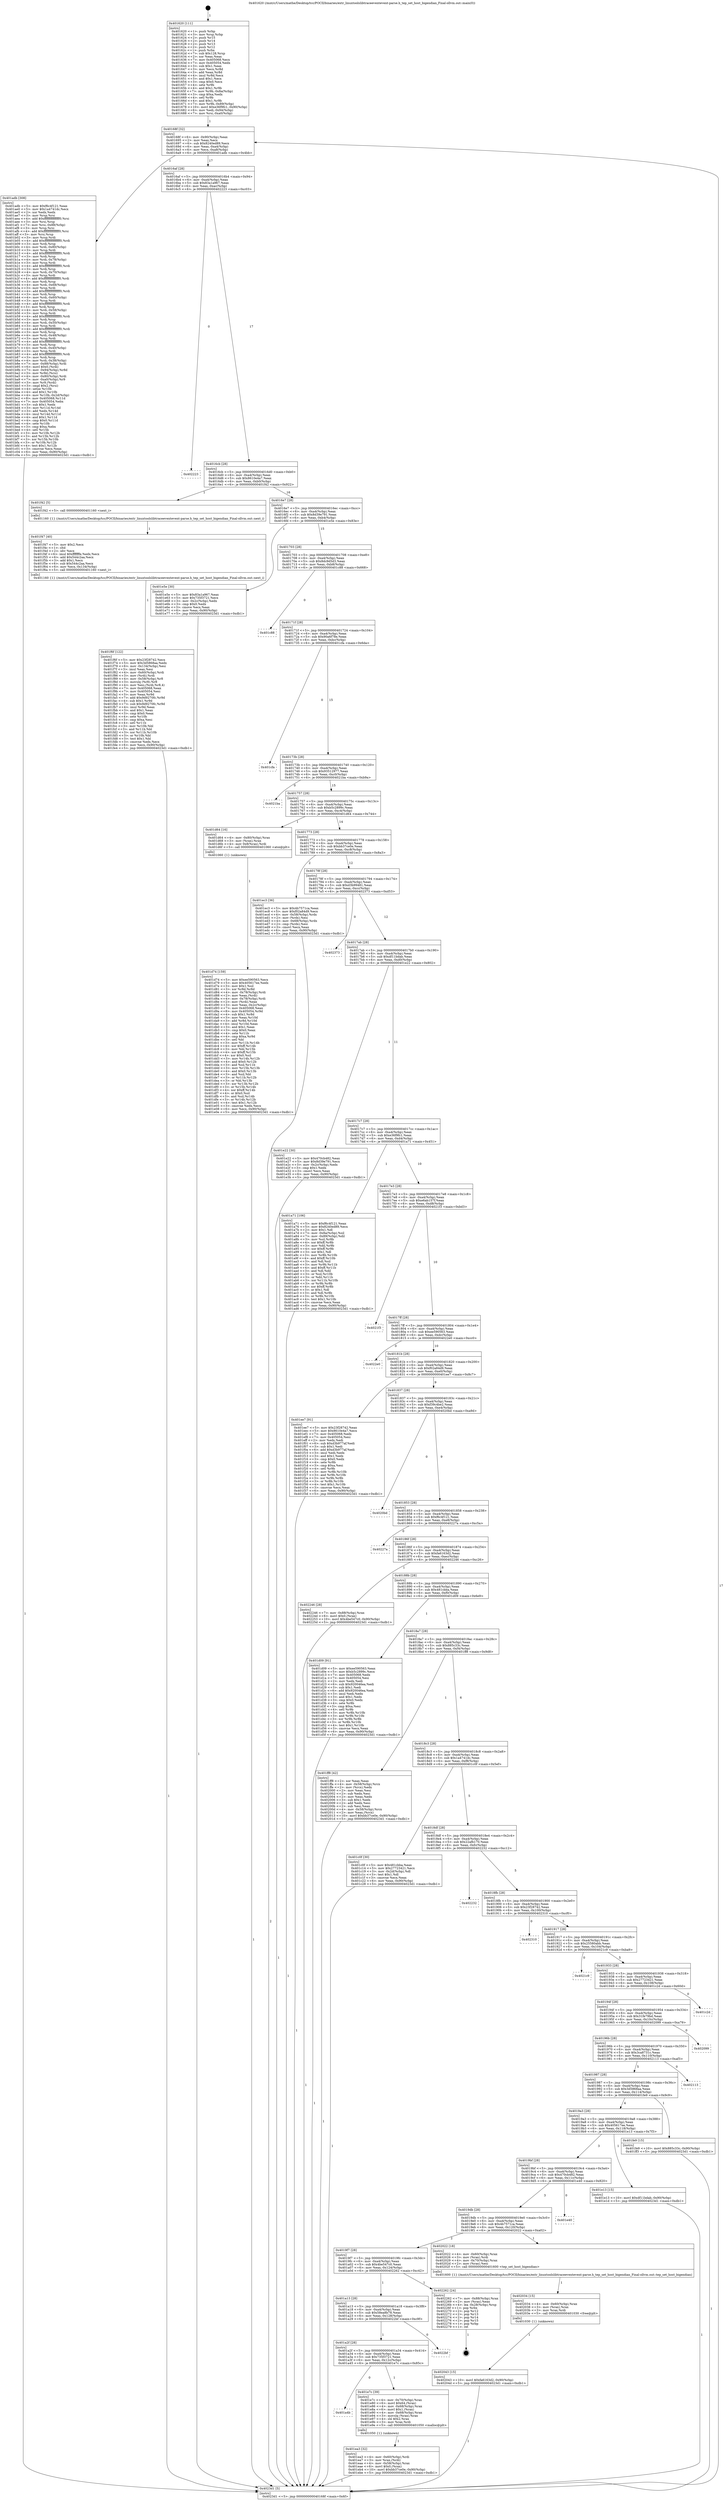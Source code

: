 digraph "0x401620" {
  label = "0x401620 (/mnt/c/Users/mathe/Desktop/tcc/POCII/binaries/extr_linuxtoolslibtraceeventevent-parse.h_tep_set_host_bigendian_Final-ollvm.out::main(0))"
  labelloc = "t"
  node[shape=record]

  Entry [label="",width=0.3,height=0.3,shape=circle,fillcolor=black,style=filled]
  "0x40168f" [label="{
     0x40168f [32]\l
     | [instrs]\l
     &nbsp;&nbsp;0x40168f \<+6\>: mov -0x90(%rbp),%eax\l
     &nbsp;&nbsp;0x401695 \<+2\>: mov %eax,%ecx\l
     &nbsp;&nbsp;0x401697 \<+6\>: sub $0x8240ed89,%ecx\l
     &nbsp;&nbsp;0x40169d \<+6\>: mov %eax,-0xa4(%rbp)\l
     &nbsp;&nbsp;0x4016a3 \<+6\>: mov %ecx,-0xa8(%rbp)\l
     &nbsp;&nbsp;0x4016a9 \<+6\>: je 0000000000401adb \<main+0x4bb\>\l
  }"]
  "0x401adb" [label="{
     0x401adb [308]\l
     | [instrs]\l
     &nbsp;&nbsp;0x401adb \<+5\>: mov $0xf6c4f121,%eax\l
     &nbsp;&nbsp;0x401ae0 \<+5\>: mov $0x1a4741dc,%ecx\l
     &nbsp;&nbsp;0x401ae5 \<+2\>: xor %edx,%edx\l
     &nbsp;&nbsp;0x401ae7 \<+3\>: mov %rsp,%rsi\l
     &nbsp;&nbsp;0x401aea \<+4\>: add $0xfffffffffffffff0,%rsi\l
     &nbsp;&nbsp;0x401aee \<+3\>: mov %rsi,%rsp\l
     &nbsp;&nbsp;0x401af1 \<+7\>: mov %rsi,-0x88(%rbp)\l
     &nbsp;&nbsp;0x401af8 \<+3\>: mov %rsp,%rsi\l
     &nbsp;&nbsp;0x401afb \<+4\>: add $0xfffffffffffffff0,%rsi\l
     &nbsp;&nbsp;0x401aff \<+3\>: mov %rsi,%rsp\l
     &nbsp;&nbsp;0x401b02 \<+3\>: mov %rsp,%rdi\l
     &nbsp;&nbsp;0x401b05 \<+4\>: add $0xfffffffffffffff0,%rdi\l
     &nbsp;&nbsp;0x401b09 \<+3\>: mov %rdi,%rsp\l
     &nbsp;&nbsp;0x401b0c \<+4\>: mov %rdi,-0x80(%rbp)\l
     &nbsp;&nbsp;0x401b10 \<+3\>: mov %rsp,%rdi\l
     &nbsp;&nbsp;0x401b13 \<+4\>: add $0xfffffffffffffff0,%rdi\l
     &nbsp;&nbsp;0x401b17 \<+3\>: mov %rdi,%rsp\l
     &nbsp;&nbsp;0x401b1a \<+4\>: mov %rdi,-0x78(%rbp)\l
     &nbsp;&nbsp;0x401b1e \<+3\>: mov %rsp,%rdi\l
     &nbsp;&nbsp;0x401b21 \<+4\>: add $0xfffffffffffffff0,%rdi\l
     &nbsp;&nbsp;0x401b25 \<+3\>: mov %rdi,%rsp\l
     &nbsp;&nbsp;0x401b28 \<+4\>: mov %rdi,-0x70(%rbp)\l
     &nbsp;&nbsp;0x401b2c \<+3\>: mov %rsp,%rdi\l
     &nbsp;&nbsp;0x401b2f \<+4\>: add $0xfffffffffffffff0,%rdi\l
     &nbsp;&nbsp;0x401b33 \<+3\>: mov %rdi,%rsp\l
     &nbsp;&nbsp;0x401b36 \<+4\>: mov %rdi,-0x68(%rbp)\l
     &nbsp;&nbsp;0x401b3a \<+3\>: mov %rsp,%rdi\l
     &nbsp;&nbsp;0x401b3d \<+4\>: add $0xfffffffffffffff0,%rdi\l
     &nbsp;&nbsp;0x401b41 \<+3\>: mov %rdi,%rsp\l
     &nbsp;&nbsp;0x401b44 \<+4\>: mov %rdi,-0x60(%rbp)\l
     &nbsp;&nbsp;0x401b48 \<+3\>: mov %rsp,%rdi\l
     &nbsp;&nbsp;0x401b4b \<+4\>: add $0xfffffffffffffff0,%rdi\l
     &nbsp;&nbsp;0x401b4f \<+3\>: mov %rdi,%rsp\l
     &nbsp;&nbsp;0x401b52 \<+4\>: mov %rdi,-0x58(%rbp)\l
     &nbsp;&nbsp;0x401b56 \<+3\>: mov %rsp,%rdi\l
     &nbsp;&nbsp;0x401b59 \<+4\>: add $0xfffffffffffffff0,%rdi\l
     &nbsp;&nbsp;0x401b5d \<+3\>: mov %rdi,%rsp\l
     &nbsp;&nbsp;0x401b60 \<+4\>: mov %rdi,-0x50(%rbp)\l
     &nbsp;&nbsp;0x401b64 \<+3\>: mov %rsp,%rdi\l
     &nbsp;&nbsp;0x401b67 \<+4\>: add $0xfffffffffffffff0,%rdi\l
     &nbsp;&nbsp;0x401b6b \<+3\>: mov %rdi,%rsp\l
     &nbsp;&nbsp;0x401b6e \<+4\>: mov %rdi,-0x48(%rbp)\l
     &nbsp;&nbsp;0x401b72 \<+3\>: mov %rsp,%rdi\l
     &nbsp;&nbsp;0x401b75 \<+4\>: add $0xfffffffffffffff0,%rdi\l
     &nbsp;&nbsp;0x401b79 \<+3\>: mov %rdi,%rsp\l
     &nbsp;&nbsp;0x401b7c \<+4\>: mov %rdi,-0x40(%rbp)\l
     &nbsp;&nbsp;0x401b80 \<+3\>: mov %rsp,%rdi\l
     &nbsp;&nbsp;0x401b83 \<+4\>: add $0xfffffffffffffff0,%rdi\l
     &nbsp;&nbsp;0x401b87 \<+3\>: mov %rdi,%rsp\l
     &nbsp;&nbsp;0x401b8a \<+4\>: mov %rdi,-0x38(%rbp)\l
     &nbsp;&nbsp;0x401b8e \<+7\>: mov -0x88(%rbp),%rdi\l
     &nbsp;&nbsp;0x401b95 \<+6\>: movl $0x0,(%rdi)\l
     &nbsp;&nbsp;0x401b9b \<+7\>: mov -0x94(%rbp),%r8d\l
     &nbsp;&nbsp;0x401ba2 \<+3\>: mov %r8d,(%rsi)\l
     &nbsp;&nbsp;0x401ba5 \<+4\>: mov -0x80(%rbp),%rdi\l
     &nbsp;&nbsp;0x401ba9 \<+7\>: mov -0xa0(%rbp),%r9\l
     &nbsp;&nbsp;0x401bb0 \<+3\>: mov %r9,(%rdi)\l
     &nbsp;&nbsp;0x401bb3 \<+3\>: cmpl $0x2,(%rsi)\l
     &nbsp;&nbsp;0x401bb6 \<+4\>: setne %r10b\l
     &nbsp;&nbsp;0x401bba \<+4\>: and $0x1,%r10b\l
     &nbsp;&nbsp;0x401bbe \<+4\>: mov %r10b,-0x2d(%rbp)\l
     &nbsp;&nbsp;0x401bc2 \<+8\>: mov 0x405068,%r11d\l
     &nbsp;&nbsp;0x401bca \<+7\>: mov 0x405054,%ebx\l
     &nbsp;&nbsp;0x401bd1 \<+3\>: sub $0x1,%edx\l
     &nbsp;&nbsp;0x401bd4 \<+3\>: mov %r11d,%r14d\l
     &nbsp;&nbsp;0x401bd7 \<+3\>: add %edx,%r14d\l
     &nbsp;&nbsp;0x401bda \<+4\>: imul %r14d,%r11d\l
     &nbsp;&nbsp;0x401bde \<+4\>: and $0x1,%r11d\l
     &nbsp;&nbsp;0x401be2 \<+4\>: cmp $0x0,%r11d\l
     &nbsp;&nbsp;0x401be6 \<+4\>: sete %r10b\l
     &nbsp;&nbsp;0x401bea \<+3\>: cmp $0xa,%ebx\l
     &nbsp;&nbsp;0x401bed \<+4\>: setl %r15b\l
     &nbsp;&nbsp;0x401bf1 \<+3\>: mov %r10b,%r12b\l
     &nbsp;&nbsp;0x401bf4 \<+3\>: and %r15b,%r12b\l
     &nbsp;&nbsp;0x401bf7 \<+3\>: xor %r15b,%r10b\l
     &nbsp;&nbsp;0x401bfa \<+3\>: or %r10b,%r12b\l
     &nbsp;&nbsp;0x401bfd \<+4\>: test $0x1,%r12b\l
     &nbsp;&nbsp;0x401c01 \<+3\>: cmovne %ecx,%eax\l
     &nbsp;&nbsp;0x401c04 \<+6\>: mov %eax,-0x90(%rbp)\l
     &nbsp;&nbsp;0x401c0a \<+5\>: jmp 00000000004023d1 \<main+0xdb1\>\l
  }"]
  "0x4016af" [label="{
     0x4016af [28]\l
     | [instrs]\l
     &nbsp;&nbsp;0x4016af \<+5\>: jmp 00000000004016b4 \<main+0x94\>\l
     &nbsp;&nbsp;0x4016b4 \<+6\>: mov -0xa4(%rbp),%eax\l
     &nbsp;&nbsp;0x4016ba \<+5\>: sub $0x83a1a967,%eax\l
     &nbsp;&nbsp;0x4016bf \<+6\>: mov %eax,-0xac(%rbp)\l
     &nbsp;&nbsp;0x4016c5 \<+6\>: je 0000000000402223 \<main+0xc03\>\l
  }"]
  Exit [label="",width=0.3,height=0.3,shape=circle,fillcolor=black,style=filled,peripheries=2]
  "0x402223" [label="{
     0x402223\l
  }", style=dashed]
  "0x4016cb" [label="{
     0x4016cb [28]\l
     | [instrs]\l
     &nbsp;&nbsp;0x4016cb \<+5\>: jmp 00000000004016d0 \<main+0xb0\>\l
     &nbsp;&nbsp;0x4016d0 \<+6\>: mov -0xa4(%rbp),%eax\l
     &nbsp;&nbsp;0x4016d6 \<+5\>: sub $0x8610e4a7,%eax\l
     &nbsp;&nbsp;0x4016db \<+6\>: mov %eax,-0xb0(%rbp)\l
     &nbsp;&nbsp;0x4016e1 \<+6\>: je 0000000000401f42 \<main+0x922\>\l
  }"]
  "0x402043" [label="{
     0x402043 [15]\l
     | [instrs]\l
     &nbsp;&nbsp;0x402043 \<+10\>: movl $0xfa6163d2,-0x90(%rbp)\l
     &nbsp;&nbsp;0x40204d \<+5\>: jmp 00000000004023d1 \<main+0xdb1\>\l
  }"]
  "0x401f42" [label="{
     0x401f42 [5]\l
     | [instrs]\l
     &nbsp;&nbsp;0x401f42 \<+5\>: call 0000000000401160 \<next_i\>\l
     | [calls]\l
     &nbsp;&nbsp;0x401160 \{1\} (/mnt/c/Users/mathe/Desktop/tcc/POCII/binaries/extr_linuxtoolslibtraceeventevent-parse.h_tep_set_host_bigendian_Final-ollvm.out::next_i)\l
  }"]
  "0x4016e7" [label="{
     0x4016e7 [28]\l
     | [instrs]\l
     &nbsp;&nbsp;0x4016e7 \<+5\>: jmp 00000000004016ec \<main+0xcc\>\l
     &nbsp;&nbsp;0x4016ec \<+6\>: mov -0xa4(%rbp),%eax\l
     &nbsp;&nbsp;0x4016f2 \<+5\>: sub $0x8d39e791,%eax\l
     &nbsp;&nbsp;0x4016f7 \<+6\>: mov %eax,-0xb4(%rbp)\l
     &nbsp;&nbsp;0x4016fd \<+6\>: je 0000000000401e5e \<main+0x83e\>\l
  }"]
  "0x402034" [label="{
     0x402034 [15]\l
     | [instrs]\l
     &nbsp;&nbsp;0x402034 \<+4\>: mov -0x60(%rbp),%rax\l
     &nbsp;&nbsp;0x402038 \<+3\>: mov (%rax),%rax\l
     &nbsp;&nbsp;0x40203b \<+3\>: mov %rax,%rdi\l
     &nbsp;&nbsp;0x40203e \<+5\>: call 0000000000401030 \<free@plt\>\l
     | [calls]\l
     &nbsp;&nbsp;0x401030 \{1\} (unknown)\l
  }"]
  "0x401e5e" [label="{
     0x401e5e [30]\l
     | [instrs]\l
     &nbsp;&nbsp;0x401e5e \<+5\>: mov $0x83a1a967,%eax\l
     &nbsp;&nbsp;0x401e63 \<+5\>: mov $0x735f3721,%ecx\l
     &nbsp;&nbsp;0x401e68 \<+3\>: mov -0x2c(%rbp),%edx\l
     &nbsp;&nbsp;0x401e6b \<+3\>: cmp $0x0,%edx\l
     &nbsp;&nbsp;0x401e6e \<+3\>: cmove %ecx,%eax\l
     &nbsp;&nbsp;0x401e71 \<+6\>: mov %eax,-0x90(%rbp)\l
     &nbsp;&nbsp;0x401e77 \<+5\>: jmp 00000000004023d1 \<main+0xdb1\>\l
  }"]
  "0x401703" [label="{
     0x401703 [28]\l
     | [instrs]\l
     &nbsp;&nbsp;0x401703 \<+5\>: jmp 0000000000401708 \<main+0xe8\>\l
     &nbsp;&nbsp;0x401708 \<+6\>: mov -0xa4(%rbp),%eax\l
     &nbsp;&nbsp;0x40170e \<+5\>: sub $0x8dc9d5d3,%eax\l
     &nbsp;&nbsp;0x401713 \<+6\>: mov %eax,-0xb8(%rbp)\l
     &nbsp;&nbsp;0x401719 \<+6\>: je 0000000000401c88 \<main+0x668\>\l
  }"]
  "0x401f6f" [label="{
     0x401f6f [122]\l
     | [instrs]\l
     &nbsp;&nbsp;0x401f6f \<+5\>: mov $0x23f28742,%ecx\l
     &nbsp;&nbsp;0x401f74 \<+5\>: mov $0x3d5868aa,%edx\l
     &nbsp;&nbsp;0x401f79 \<+6\>: mov -0x134(%rbp),%esi\l
     &nbsp;&nbsp;0x401f7f \<+3\>: imul %eax,%esi\l
     &nbsp;&nbsp;0x401f82 \<+4\>: mov -0x60(%rbp),%rdi\l
     &nbsp;&nbsp;0x401f86 \<+3\>: mov (%rdi),%rdi\l
     &nbsp;&nbsp;0x401f89 \<+4\>: mov -0x58(%rbp),%r8\l
     &nbsp;&nbsp;0x401f8d \<+3\>: movslq (%r8),%r8\l
     &nbsp;&nbsp;0x401f90 \<+4\>: mov %esi,(%rdi,%r8,4)\l
     &nbsp;&nbsp;0x401f94 \<+7\>: mov 0x405068,%eax\l
     &nbsp;&nbsp;0x401f9b \<+7\>: mov 0x405054,%esi\l
     &nbsp;&nbsp;0x401fa2 \<+3\>: mov %eax,%r9d\l
     &nbsp;&nbsp;0x401fa5 \<+7\>: add $0x9d9270fc,%r9d\l
     &nbsp;&nbsp;0x401fac \<+4\>: sub $0x1,%r9d\l
     &nbsp;&nbsp;0x401fb0 \<+7\>: sub $0x9d9270fc,%r9d\l
     &nbsp;&nbsp;0x401fb7 \<+4\>: imul %r9d,%eax\l
     &nbsp;&nbsp;0x401fbb \<+3\>: and $0x1,%eax\l
     &nbsp;&nbsp;0x401fbe \<+3\>: cmp $0x0,%eax\l
     &nbsp;&nbsp;0x401fc1 \<+4\>: sete %r10b\l
     &nbsp;&nbsp;0x401fc5 \<+3\>: cmp $0xa,%esi\l
     &nbsp;&nbsp;0x401fc8 \<+4\>: setl %r11b\l
     &nbsp;&nbsp;0x401fcc \<+3\>: mov %r10b,%bl\l
     &nbsp;&nbsp;0x401fcf \<+3\>: and %r11b,%bl\l
     &nbsp;&nbsp;0x401fd2 \<+3\>: xor %r11b,%r10b\l
     &nbsp;&nbsp;0x401fd5 \<+3\>: or %r10b,%bl\l
     &nbsp;&nbsp;0x401fd8 \<+3\>: test $0x1,%bl\l
     &nbsp;&nbsp;0x401fdb \<+3\>: cmovne %edx,%ecx\l
     &nbsp;&nbsp;0x401fde \<+6\>: mov %ecx,-0x90(%rbp)\l
     &nbsp;&nbsp;0x401fe4 \<+5\>: jmp 00000000004023d1 \<main+0xdb1\>\l
  }"]
  "0x401c88" [label="{
     0x401c88\l
  }", style=dashed]
  "0x40171f" [label="{
     0x40171f [28]\l
     | [instrs]\l
     &nbsp;&nbsp;0x40171f \<+5\>: jmp 0000000000401724 \<main+0x104\>\l
     &nbsp;&nbsp;0x401724 \<+6\>: mov -0xa4(%rbp),%eax\l
     &nbsp;&nbsp;0x40172a \<+5\>: sub $0x90a6f78e,%eax\l
     &nbsp;&nbsp;0x40172f \<+6\>: mov %eax,-0xbc(%rbp)\l
     &nbsp;&nbsp;0x401735 \<+6\>: je 0000000000401cfa \<main+0x6da\>\l
  }"]
  "0x401f47" [label="{
     0x401f47 [40]\l
     | [instrs]\l
     &nbsp;&nbsp;0x401f47 \<+5\>: mov $0x2,%ecx\l
     &nbsp;&nbsp;0x401f4c \<+1\>: cltd\l
     &nbsp;&nbsp;0x401f4d \<+2\>: idiv %ecx\l
     &nbsp;&nbsp;0x401f4f \<+6\>: imul $0xfffffffe,%edx,%ecx\l
     &nbsp;&nbsp;0x401f55 \<+6\>: add $0x544c2aa,%ecx\l
     &nbsp;&nbsp;0x401f5b \<+3\>: add $0x1,%ecx\l
     &nbsp;&nbsp;0x401f5e \<+6\>: sub $0x544c2aa,%ecx\l
     &nbsp;&nbsp;0x401f64 \<+6\>: mov %ecx,-0x134(%rbp)\l
     &nbsp;&nbsp;0x401f6a \<+5\>: call 0000000000401160 \<next_i\>\l
     | [calls]\l
     &nbsp;&nbsp;0x401160 \{1\} (/mnt/c/Users/mathe/Desktop/tcc/POCII/binaries/extr_linuxtoolslibtraceeventevent-parse.h_tep_set_host_bigendian_Final-ollvm.out::next_i)\l
  }"]
  "0x401cfa" [label="{
     0x401cfa\l
  }", style=dashed]
  "0x40173b" [label="{
     0x40173b [28]\l
     | [instrs]\l
     &nbsp;&nbsp;0x40173b \<+5\>: jmp 0000000000401740 \<main+0x120\>\l
     &nbsp;&nbsp;0x401740 \<+6\>: mov -0xa4(%rbp),%eax\l
     &nbsp;&nbsp;0x401746 \<+5\>: sub $0x93512977,%eax\l
     &nbsp;&nbsp;0x40174b \<+6\>: mov %eax,-0xc0(%rbp)\l
     &nbsp;&nbsp;0x401751 \<+6\>: je 00000000004021ba \<main+0xb9a\>\l
  }"]
  "0x401ea3" [label="{
     0x401ea3 [32]\l
     | [instrs]\l
     &nbsp;&nbsp;0x401ea3 \<+4\>: mov -0x60(%rbp),%rdi\l
     &nbsp;&nbsp;0x401ea7 \<+3\>: mov %rax,(%rdi)\l
     &nbsp;&nbsp;0x401eaa \<+4\>: mov -0x58(%rbp),%rax\l
     &nbsp;&nbsp;0x401eae \<+6\>: movl $0x0,(%rax)\l
     &nbsp;&nbsp;0x401eb4 \<+10\>: movl $0xbb37ce0e,-0x90(%rbp)\l
     &nbsp;&nbsp;0x401ebe \<+5\>: jmp 00000000004023d1 \<main+0xdb1\>\l
  }"]
  "0x4021ba" [label="{
     0x4021ba\l
  }", style=dashed]
  "0x401757" [label="{
     0x401757 [28]\l
     | [instrs]\l
     &nbsp;&nbsp;0x401757 \<+5\>: jmp 000000000040175c \<main+0x13c\>\l
     &nbsp;&nbsp;0x40175c \<+6\>: mov -0xa4(%rbp),%eax\l
     &nbsp;&nbsp;0x401762 \<+5\>: sub $0xb5c2899c,%eax\l
     &nbsp;&nbsp;0x401767 \<+6\>: mov %eax,-0xc4(%rbp)\l
     &nbsp;&nbsp;0x40176d \<+6\>: je 0000000000401d64 \<main+0x744\>\l
  }"]
  "0x401a4b" [label="{
     0x401a4b\l
  }", style=dashed]
  "0x401d64" [label="{
     0x401d64 [16]\l
     | [instrs]\l
     &nbsp;&nbsp;0x401d64 \<+4\>: mov -0x80(%rbp),%rax\l
     &nbsp;&nbsp;0x401d68 \<+3\>: mov (%rax),%rax\l
     &nbsp;&nbsp;0x401d6b \<+4\>: mov 0x8(%rax),%rdi\l
     &nbsp;&nbsp;0x401d6f \<+5\>: call 0000000000401060 \<atoi@plt\>\l
     | [calls]\l
     &nbsp;&nbsp;0x401060 \{1\} (unknown)\l
  }"]
  "0x401773" [label="{
     0x401773 [28]\l
     | [instrs]\l
     &nbsp;&nbsp;0x401773 \<+5\>: jmp 0000000000401778 \<main+0x158\>\l
     &nbsp;&nbsp;0x401778 \<+6\>: mov -0xa4(%rbp),%eax\l
     &nbsp;&nbsp;0x40177e \<+5\>: sub $0xbb37ce0e,%eax\l
     &nbsp;&nbsp;0x401783 \<+6\>: mov %eax,-0xc8(%rbp)\l
     &nbsp;&nbsp;0x401789 \<+6\>: je 0000000000401ec3 \<main+0x8a3\>\l
  }"]
  "0x401e7c" [label="{
     0x401e7c [39]\l
     | [instrs]\l
     &nbsp;&nbsp;0x401e7c \<+4\>: mov -0x70(%rbp),%rax\l
     &nbsp;&nbsp;0x401e80 \<+6\>: movl $0x64,(%rax)\l
     &nbsp;&nbsp;0x401e86 \<+4\>: mov -0x68(%rbp),%rax\l
     &nbsp;&nbsp;0x401e8a \<+6\>: movl $0x1,(%rax)\l
     &nbsp;&nbsp;0x401e90 \<+4\>: mov -0x68(%rbp),%rax\l
     &nbsp;&nbsp;0x401e94 \<+3\>: movslq (%rax),%rax\l
     &nbsp;&nbsp;0x401e97 \<+4\>: shl $0x2,%rax\l
     &nbsp;&nbsp;0x401e9b \<+3\>: mov %rax,%rdi\l
     &nbsp;&nbsp;0x401e9e \<+5\>: call 0000000000401050 \<malloc@plt\>\l
     | [calls]\l
     &nbsp;&nbsp;0x401050 \{1\} (unknown)\l
  }"]
  "0x401ec3" [label="{
     0x401ec3 [36]\l
     | [instrs]\l
     &nbsp;&nbsp;0x401ec3 \<+5\>: mov $0x4b7571ca,%eax\l
     &nbsp;&nbsp;0x401ec8 \<+5\>: mov $0xf02a84d9,%ecx\l
     &nbsp;&nbsp;0x401ecd \<+4\>: mov -0x58(%rbp),%rdx\l
     &nbsp;&nbsp;0x401ed1 \<+2\>: mov (%rdx),%esi\l
     &nbsp;&nbsp;0x401ed3 \<+4\>: mov -0x68(%rbp),%rdx\l
     &nbsp;&nbsp;0x401ed7 \<+2\>: cmp (%rdx),%esi\l
     &nbsp;&nbsp;0x401ed9 \<+3\>: cmovl %ecx,%eax\l
     &nbsp;&nbsp;0x401edc \<+6\>: mov %eax,-0x90(%rbp)\l
     &nbsp;&nbsp;0x401ee2 \<+5\>: jmp 00000000004023d1 \<main+0xdb1\>\l
  }"]
  "0x40178f" [label="{
     0x40178f [28]\l
     | [instrs]\l
     &nbsp;&nbsp;0x40178f \<+5\>: jmp 0000000000401794 \<main+0x174\>\l
     &nbsp;&nbsp;0x401794 \<+6\>: mov -0xa4(%rbp),%eax\l
     &nbsp;&nbsp;0x40179a \<+5\>: sub $0xd3b99481,%eax\l
     &nbsp;&nbsp;0x40179f \<+6\>: mov %eax,-0xcc(%rbp)\l
     &nbsp;&nbsp;0x4017a5 \<+6\>: je 0000000000402373 \<main+0xd53\>\l
  }"]
  "0x401a2f" [label="{
     0x401a2f [28]\l
     | [instrs]\l
     &nbsp;&nbsp;0x401a2f \<+5\>: jmp 0000000000401a34 \<main+0x414\>\l
     &nbsp;&nbsp;0x401a34 \<+6\>: mov -0xa4(%rbp),%eax\l
     &nbsp;&nbsp;0x401a3a \<+5\>: sub $0x735f3721,%eax\l
     &nbsp;&nbsp;0x401a3f \<+6\>: mov %eax,-0x12c(%rbp)\l
     &nbsp;&nbsp;0x401a45 \<+6\>: je 0000000000401e7c \<main+0x85c\>\l
  }"]
  "0x402373" [label="{
     0x402373\l
  }", style=dashed]
  "0x4017ab" [label="{
     0x4017ab [28]\l
     | [instrs]\l
     &nbsp;&nbsp;0x4017ab \<+5\>: jmp 00000000004017b0 \<main+0x190\>\l
     &nbsp;&nbsp;0x4017b0 \<+6\>: mov -0xa4(%rbp),%eax\l
     &nbsp;&nbsp;0x4017b6 \<+5\>: sub $0xdf11bdab,%eax\l
     &nbsp;&nbsp;0x4017bb \<+6\>: mov %eax,-0xd0(%rbp)\l
     &nbsp;&nbsp;0x4017c1 \<+6\>: je 0000000000401e22 \<main+0x802\>\l
  }"]
  "0x4022bf" [label="{
     0x4022bf\l
  }", style=dashed]
  "0x401e22" [label="{
     0x401e22 [30]\l
     | [instrs]\l
     &nbsp;&nbsp;0x401e22 \<+5\>: mov $0x470cb482,%eax\l
     &nbsp;&nbsp;0x401e27 \<+5\>: mov $0x8d39e791,%ecx\l
     &nbsp;&nbsp;0x401e2c \<+3\>: mov -0x2c(%rbp),%edx\l
     &nbsp;&nbsp;0x401e2f \<+3\>: cmp $0x1,%edx\l
     &nbsp;&nbsp;0x401e32 \<+3\>: cmovl %ecx,%eax\l
     &nbsp;&nbsp;0x401e35 \<+6\>: mov %eax,-0x90(%rbp)\l
     &nbsp;&nbsp;0x401e3b \<+5\>: jmp 00000000004023d1 \<main+0xdb1\>\l
  }"]
  "0x4017c7" [label="{
     0x4017c7 [28]\l
     | [instrs]\l
     &nbsp;&nbsp;0x4017c7 \<+5\>: jmp 00000000004017cc \<main+0x1ac\>\l
     &nbsp;&nbsp;0x4017cc \<+6\>: mov -0xa4(%rbp),%eax\l
     &nbsp;&nbsp;0x4017d2 \<+5\>: sub $0xe36f9fc1,%eax\l
     &nbsp;&nbsp;0x4017d7 \<+6\>: mov %eax,-0xd4(%rbp)\l
     &nbsp;&nbsp;0x4017dd \<+6\>: je 0000000000401a71 \<main+0x451\>\l
  }"]
  "0x401a13" [label="{
     0x401a13 [28]\l
     | [instrs]\l
     &nbsp;&nbsp;0x401a13 \<+5\>: jmp 0000000000401a18 \<main+0x3f8\>\l
     &nbsp;&nbsp;0x401a18 \<+6\>: mov -0xa4(%rbp),%eax\l
     &nbsp;&nbsp;0x401a1e \<+5\>: sub $0x58ea8b78,%eax\l
     &nbsp;&nbsp;0x401a23 \<+6\>: mov %eax,-0x128(%rbp)\l
     &nbsp;&nbsp;0x401a29 \<+6\>: je 00000000004022bf \<main+0xc9f\>\l
  }"]
  "0x401a71" [label="{
     0x401a71 [106]\l
     | [instrs]\l
     &nbsp;&nbsp;0x401a71 \<+5\>: mov $0xf6c4f121,%eax\l
     &nbsp;&nbsp;0x401a76 \<+5\>: mov $0x8240ed89,%ecx\l
     &nbsp;&nbsp;0x401a7b \<+2\>: mov $0x1,%dl\l
     &nbsp;&nbsp;0x401a7d \<+7\>: mov -0x8a(%rbp),%sil\l
     &nbsp;&nbsp;0x401a84 \<+7\>: mov -0x89(%rbp),%dil\l
     &nbsp;&nbsp;0x401a8b \<+3\>: mov %sil,%r8b\l
     &nbsp;&nbsp;0x401a8e \<+4\>: xor $0xff,%r8b\l
     &nbsp;&nbsp;0x401a92 \<+3\>: mov %dil,%r9b\l
     &nbsp;&nbsp;0x401a95 \<+4\>: xor $0xff,%r9b\l
     &nbsp;&nbsp;0x401a99 \<+3\>: xor $0x1,%dl\l
     &nbsp;&nbsp;0x401a9c \<+3\>: mov %r8b,%r10b\l
     &nbsp;&nbsp;0x401a9f \<+4\>: and $0xff,%r10b\l
     &nbsp;&nbsp;0x401aa3 \<+3\>: and %dl,%sil\l
     &nbsp;&nbsp;0x401aa6 \<+3\>: mov %r9b,%r11b\l
     &nbsp;&nbsp;0x401aa9 \<+4\>: and $0xff,%r11b\l
     &nbsp;&nbsp;0x401aad \<+3\>: and %dl,%dil\l
     &nbsp;&nbsp;0x401ab0 \<+3\>: or %sil,%r10b\l
     &nbsp;&nbsp;0x401ab3 \<+3\>: or %dil,%r11b\l
     &nbsp;&nbsp;0x401ab6 \<+3\>: xor %r11b,%r10b\l
     &nbsp;&nbsp;0x401ab9 \<+3\>: or %r9b,%r8b\l
     &nbsp;&nbsp;0x401abc \<+4\>: xor $0xff,%r8b\l
     &nbsp;&nbsp;0x401ac0 \<+3\>: or $0x1,%dl\l
     &nbsp;&nbsp;0x401ac3 \<+3\>: and %dl,%r8b\l
     &nbsp;&nbsp;0x401ac6 \<+3\>: or %r8b,%r10b\l
     &nbsp;&nbsp;0x401ac9 \<+4\>: test $0x1,%r10b\l
     &nbsp;&nbsp;0x401acd \<+3\>: cmovne %ecx,%eax\l
     &nbsp;&nbsp;0x401ad0 \<+6\>: mov %eax,-0x90(%rbp)\l
     &nbsp;&nbsp;0x401ad6 \<+5\>: jmp 00000000004023d1 \<main+0xdb1\>\l
  }"]
  "0x4017e3" [label="{
     0x4017e3 [28]\l
     | [instrs]\l
     &nbsp;&nbsp;0x4017e3 \<+5\>: jmp 00000000004017e8 \<main+0x1c8\>\l
     &nbsp;&nbsp;0x4017e8 \<+6\>: mov -0xa4(%rbp),%eax\l
     &nbsp;&nbsp;0x4017ee \<+5\>: sub $0xe6ab157f,%eax\l
     &nbsp;&nbsp;0x4017f3 \<+6\>: mov %eax,-0xd8(%rbp)\l
     &nbsp;&nbsp;0x4017f9 \<+6\>: je 00000000004021f3 \<main+0xbd3\>\l
  }"]
  "0x4023d1" [label="{
     0x4023d1 [5]\l
     | [instrs]\l
     &nbsp;&nbsp;0x4023d1 \<+5\>: jmp 000000000040168f \<main+0x6f\>\l
  }"]
  "0x401620" [label="{
     0x401620 [111]\l
     | [instrs]\l
     &nbsp;&nbsp;0x401620 \<+1\>: push %rbp\l
     &nbsp;&nbsp;0x401621 \<+3\>: mov %rsp,%rbp\l
     &nbsp;&nbsp;0x401624 \<+2\>: push %r15\l
     &nbsp;&nbsp;0x401626 \<+2\>: push %r14\l
     &nbsp;&nbsp;0x401628 \<+2\>: push %r13\l
     &nbsp;&nbsp;0x40162a \<+2\>: push %r12\l
     &nbsp;&nbsp;0x40162c \<+1\>: push %rbx\l
     &nbsp;&nbsp;0x40162d \<+7\>: sub $0x128,%rsp\l
     &nbsp;&nbsp;0x401634 \<+2\>: xor %eax,%eax\l
     &nbsp;&nbsp;0x401636 \<+7\>: mov 0x405068,%ecx\l
     &nbsp;&nbsp;0x40163d \<+7\>: mov 0x405054,%edx\l
     &nbsp;&nbsp;0x401644 \<+3\>: sub $0x1,%eax\l
     &nbsp;&nbsp;0x401647 \<+3\>: mov %ecx,%r8d\l
     &nbsp;&nbsp;0x40164a \<+3\>: add %eax,%r8d\l
     &nbsp;&nbsp;0x40164d \<+4\>: imul %r8d,%ecx\l
     &nbsp;&nbsp;0x401651 \<+3\>: and $0x1,%ecx\l
     &nbsp;&nbsp;0x401654 \<+3\>: cmp $0x0,%ecx\l
     &nbsp;&nbsp;0x401657 \<+4\>: sete %r9b\l
     &nbsp;&nbsp;0x40165b \<+4\>: and $0x1,%r9b\l
     &nbsp;&nbsp;0x40165f \<+7\>: mov %r9b,-0x8a(%rbp)\l
     &nbsp;&nbsp;0x401666 \<+3\>: cmp $0xa,%edx\l
     &nbsp;&nbsp;0x401669 \<+4\>: setl %r9b\l
     &nbsp;&nbsp;0x40166d \<+4\>: and $0x1,%r9b\l
     &nbsp;&nbsp;0x401671 \<+7\>: mov %r9b,-0x89(%rbp)\l
     &nbsp;&nbsp;0x401678 \<+10\>: movl $0xe36f9fc1,-0x90(%rbp)\l
     &nbsp;&nbsp;0x401682 \<+6\>: mov %edi,-0x94(%rbp)\l
     &nbsp;&nbsp;0x401688 \<+7\>: mov %rsi,-0xa0(%rbp)\l
  }"]
  "0x402262" [label="{
     0x402262 [24]\l
     | [instrs]\l
     &nbsp;&nbsp;0x402262 \<+7\>: mov -0x88(%rbp),%rax\l
     &nbsp;&nbsp;0x402269 \<+2\>: mov (%rax),%eax\l
     &nbsp;&nbsp;0x40226b \<+4\>: lea -0x28(%rbp),%rsp\l
     &nbsp;&nbsp;0x40226f \<+1\>: pop %rbx\l
     &nbsp;&nbsp;0x402270 \<+2\>: pop %r12\l
     &nbsp;&nbsp;0x402272 \<+2\>: pop %r13\l
     &nbsp;&nbsp;0x402274 \<+2\>: pop %r14\l
     &nbsp;&nbsp;0x402276 \<+2\>: pop %r15\l
     &nbsp;&nbsp;0x402278 \<+1\>: pop %rbp\l
     &nbsp;&nbsp;0x402279 \<+1\>: ret\l
  }"]
  "0x4019f7" [label="{
     0x4019f7 [28]\l
     | [instrs]\l
     &nbsp;&nbsp;0x4019f7 \<+5\>: jmp 00000000004019fc \<main+0x3dc\>\l
     &nbsp;&nbsp;0x4019fc \<+6\>: mov -0xa4(%rbp),%eax\l
     &nbsp;&nbsp;0x401a02 \<+5\>: sub $0x4be547c0,%eax\l
     &nbsp;&nbsp;0x401a07 \<+6\>: mov %eax,-0x124(%rbp)\l
     &nbsp;&nbsp;0x401a0d \<+6\>: je 0000000000402262 \<main+0xc42\>\l
  }"]
  "0x4021f3" [label="{
     0x4021f3\l
  }", style=dashed]
  "0x4017ff" [label="{
     0x4017ff [28]\l
     | [instrs]\l
     &nbsp;&nbsp;0x4017ff \<+5\>: jmp 0000000000401804 \<main+0x1e4\>\l
     &nbsp;&nbsp;0x401804 \<+6\>: mov -0xa4(%rbp),%eax\l
     &nbsp;&nbsp;0x40180a \<+5\>: sub $0xee590563,%eax\l
     &nbsp;&nbsp;0x40180f \<+6\>: mov %eax,-0xdc(%rbp)\l
     &nbsp;&nbsp;0x401815 \<+6\>: je 00000000004022e0 \<main+0xcc0\>\l
  }"]
  "0x402022" [label="{
     0x402022 [18]\l
     | [instrs]\l
     &nbsp;&nbsp;0x402022 \<+4\>: mov -0x60(%rbp),%rax\l
     &nbsp;&nbsp;0x402026 \<+3\>: mov (%rax),%rdi\l
     &nbsp;&nbsp;0x402029 \<+4\>: mov -0x70(%rbp),%rax\l
     &nbsp;&nbsp;0x40202d \<+2\>: mov (%rax),%esi\l
     &nbsp;&nbsp;0x40202f \<+5\>: call 0000000000401600 \<tep_set_host_bigendian\>\l
     | [calls]\l
     &nbsp;&nbsp;0x401600 \{1\} (/mnt/c/Users/mathe/Desktop/tcc/POCII/binaries/extr_linuxtoolslibtraceeventevent-parse.h_tep_set_host_bigendian_Final-ollvm.out::tep_set_host_bigendian)\l
  }"]
  "0x4022e0" [label="{
     0x4022e0\l
  }", style=dashed]
  "0x40181b" [label="{
     0x40181b [28]\l
     | [instrs]\l
     &nbsp;&nbsp;0x40181b \<+5\>: jmp 0000000000401820 \<main+0x200\>\l
     &nbsp;&nbsp;0x401820 \<+6\>: mov -0xa4(%rbp),%eax\l
     &nbsp;&nbsp;0x401826 \<+5\>: sub $0xf02a84d9,%eax\l
     &nbsp;&nbsp;0x40182b \<+6\>: mov %eax,-0xe0(%rbp)\l
     &nbsp;&nbsp;0x401831 \<+6\>: je 0000000000401ee7 \<main+0x8c7\>\l
  }"]
  "0x4019db" [label="{
     0x4019db [28]\l
     | [instrs]\l
     &nbsp;&nbsp;0x4019db \<+5\>: jmp 00000000004019e0 \<main+0x3c0\>\l
     &nbsp;&nbsp;0x4019e0 \<+6\>: mov -0xa4(%rbp),%eax\l
     &nbsp;&nbsp;0x4019e6 \<+5\>: sub $0x4b7571ca,%eax\l
     &nbsp;&nbsp;0x4019eb \<+6\>: mov %eax,-0x120(%rbp)\l
     &nbsp;&nbsp;0x4019f1 \<+6\>: je 0000000000402022 \<main+0xa02\>\l
  }"]
  "0x401ee7" [label="{
     0x401ee7 [91]\l
     | [instrs]\l
     &nbsp;&nbsp;0x401ee7 \<+5\>: mov $0x23f28742,%eax\l
     &nbsp;&nbsp;0x401eec \<+5\>: mov $0x8610e4a7,%ecx\l
     &nbsp;&nbsp;0x401ef1 \<+7\>: mov 0x405068,%edx\l
     &nbsp;&nbsp;0x401ef8 \<+7\>: mov 0x405054,%esi\l
     &nbsp;&nbsp;0x401eff \<+2\>: mov %edx,%edi\l
     &nbsp;&nbsp;0x401f01 \<+6\>: sub $0xd3b977af,%edi\l
     &nbsp;&nbsp;0x401f07 \<+3\>: sub $0x1,%edi\l
     &nbsp;&nbsp;0x401f0a \<+6\>: add $0xd3b977af,%edi\l
     &nbsp;&nbsp;0x401f10 \<+3\>: imul %edi,%edx\l
     &nbsp;&nbsp;0x401f13 \<+3\>: and $0x1,%edx\l
     &nbsp;&nbsp;0x401f16 \<+3\>: cmp $0x0,%edx\l
     &nbsp;&nbsp;0x401f19 \<+4\>: sete %r8b\l
     &nbsp;&nbsp;0x401f1d \<+3\>: cmp $0xa,%esi\l
     &nbsp;&nbsp;0x401f20 \<+4\>: setl %r9b\l
     &nbsp;&nbsp;0x401f24 \<+3\>: mov %r8b,%r10b\l
     &nbsp;&nbsp;0x401f27 \<+3\>: and %r9b,%r10b\l
     &nbsp;&nbsp;0x401f2a \<+3\>: xor %r9b,%r8b\l
     &nbsp;&nbsp;0x401f2d \<+3\>: or %r8b,%r10b\l
     &nbsp;&nbsp;0x401f30 \<+4\>: test $0x1,%r10b\l
     &nbsp;&nbsp;0x401f34 \<+3\>: cmovne %ecx,%eax\l
     &nbsp;&nbsp;0x401f37 \<+6\>: mov %eax,-0x90(%rbp)\l
     &nbsp;&nbsp;0x401f3d \<+5\>: jmp 00000000004023d1 \<main+0xdb1\>\l
  }"]
  "0x401837" [label="{
     0x401837 [28]\l
     | [instrs]\l
     &nbsp;&nbsp;0x401837 \<+5\>: jmp 000000000040183c \<main+0x21c\>\l
     &nbsp;&nbsp;0x40183c \<+6\>: mov -0xa4(%rbp),%eax\l
     &nbsp;&nbsp;0x401842 \<+5\>: sub $0xf39c4be2,%eax\l
     &nbsp;&nbsp;0x401847 \<+6\>: mov %eax,-0xe4(%rbp)\l
     &nbsp;&nbsp;0x40184d \<+6\>: je 00000000004020bd \<main+0xa9d\>\l
  }"]
  "0x401e40" [label="{
     0x401e40\l
  }", style=dashed]
  "0x4020bd" [label="{
     0x4020bd\l
  }", style=dashed]
  "0x401853" [label="{
     0x401853 [28]\l
     | [instrs]\l
     &nbsp;&nbsp;0x401853 \<+5\>: jmp 0000000000401858 \<main+0x238\>\l
     &nbsp;&nbsp;0x401858 \<+6\>: mov -0xa4(%rbp),%eax\l
     &nbsp;&nbsp;0x40185e \<+5\>: sub $0xf6c4f121,%eax\l
     &nbsp;&nbsp;0x401863 \<+6\>: mov %eax,-0xe8(%rbp)\l
     &nbsp;&nbsp;0x401869 \<+6\>: je 000000000040227a \<main+0xc5a\>\l
  }"]
  "0x4019bf" [label="{
     0x4019bf [28]\l
     | [instrs]\l
     &nbsp;&nbsp;0x4019bf \<+5\>: jmp 00000000004019c4 \<main+0x3a4\>\l
     &nbsp;&nbsp;0x4019c4 \<+6\>: mov -0xa4(%rbp),%eax\l
     &nbsp;&nbsp;0x4019ca \<+5\>: sub $0x470cb482,%eax\l
     &nbsp;&nbsp;0x4019cf \<+6\>: mov %eax,-0x11c(%rbp)\l
     &nbsp;&nbsp;0x4019d5 \<+6\>: je 0000000000401e40 \<main+0x820\>\l
  }"]
  "0x40227a" [label="{
     0x40227a\l
  }", style=dashed]
  "0x40186f" [label="{
     0x40186f [28]\l
     | [instrs]\l
     &nbsp;&nbsp;0x40186f \<+5\>: jmp 0000000000401874 \<main+0x254\>\l
     &nbsp;&nbsp;0x401874 \<+6\>: mov -0xa4(%rbp),%eax\l
     &nbsp;&nbsp;0x40187a \<+5\>: sub $0xfa6163d2,%eax\l
     &nbsp;&nbsp;0x40187f \<+6\>: mov %eax,-0xec(%rbp)\l
     &nbsp;&nbsp;0x401885 \<+6\>: je 0000000000402246 \<main+0xc26\>\l
  }"]
  "0x401e13" [label="{
     0x401e13 [15]\l
     | [instrs]\l
     &nbsp;&nbsp;0x401e13 \<+10\>: movl $0xdf11bdab,-0x90(%rbp)\l
     &nbsp;&nbsp;0x401e1d \<+5\>: jmp 00000000004023d1 \<main+0xdb1\>\l
  }"]
  "0x402246" [label="{
     0x402246 [28]\l
     | [instrs]\l
     &nbsp;&nbsp;0x402246 \<+7\>: mov -0x88(%rbp),%rax\l
     &nbsp;&nbsp;0x40224d \<+6\>: movl $0x0,(%rax)\l
     &nbsp;&nbsp;0x402253 \<+10\>: movl $0x4be547c0,-0x90(%rbp)\l
     &nbsp;&nbsp;0x40225d \<+5\>: jmp 00000000004023d1 \<main+0xdb1\>\l
  }"]
  "0x40188b" [label="{
     0x40188b [28]\l
     | [instrs]\l
     &nbsp;&nbsp;0x40188b \<+5\>: jmp 0000000000401890 \<main+0x270\>\l
     &nbsp;&nbsp;0x401890 \<+6\>: mov -0xa4(%rbp),%eax\l
     &nbsp;&nbsp;0x401896 \<+5\>: sub $0x481cbba,%eax\l
     &nbsp;&nbsp;0x40189b \<+6\>: mov %eax,-0xf0(%rbp)\l
     &nbsp;&nbsp;0x4018a1 \<+6\>: je 0000000000401d09 \<main+0x6e9\>\l
  }"]
  "0x4019a3" [label="{
     0x4019a3 [28]\l
     | [instrs]\l
     &nbsp;&nbsp;0x4019a3 \<+5\>: jmp 00000000004019a8 \<main+0x388\>\l
     &nbsp;&nbsp;0x4019a8 \<+6\>: mov -0xa4(%rbp),%eax\l
     &nbsp;&nbsp;0x4019ae \<+5\>: sub $0x405617ee,%eax\l
     &nbsp;&nbsp;0x4019b3 \<+6\>: mov %eax,-0x118(%rbp)\l
     &nbsp;&nbsp;0x4019b9 \<+6\>: je 0000000000401e13 \<main+0x7f3\>\l
  }"]
  "0x401d09" [label="{
     0x401d09 [91]\l
     | [instrs]\l
     &nbsp;&nbsp;0x401d09 \<+5\>: mov $0xee590563,%eax\l
     &nbsp;&nbsp;0x401d0e \<+5\>: mov $0xb5c2899c,%ecx\l
     &nbsp;&nbsp;0x401d13 \<+7\>: mov 0x405068,%edx\l
     &nbsp;&nbsp;0x401d1a \<+7\>: mov 0x405054,%esi\l
     &nbsp;&nbsp;0x401d21 \<+2\>: mov %edx,%edi\l
     &nbsp;&nbsp;0x401d23 \<+6\>: sub $0x920046ea,%edi\l
     &nbsp;&nbsp;0x401d29 \<+3\>: sub $0x1,%edi\l
     &nbsp;&nbsp;0x401d2c \<+6\>: add $0x920046ea,%edi\l
     &nbsp;&nbsp;0x401d32 \<+3\>: imul %edi,%edx\l
     &nbsp;&nbsp;0x401d35 \<+3\>: and $0x1,%edx\l
     &nbsp;&nbsp;0x401d38 \<+3\>: cmp $0x0,%edx\l
     &nbsp;&nbsp;0x401d3b \<+4\>: sete %r8b\l
     &nbsp;&nbsp;0x401d3f \<+3\>: cmp $0xa,%esi\l
     &nbsp;&nbsp;0x401d42 \<+4\>: setl %r9b\l
     &nbsp;&nbsp;0x401d46 \<+3\>: mov %r8b,%r10b\l
     &nbsp;&nbsp;0x401d49 \<+3\>: and %r9b,%r10b\l
     &nbsp;&nbsp;0x401d4c \<+3\>: xor %r9b,%r8b\l
     &nbsp;&nbsp;0x401d4f \<+3\>: or %r8b,%r10b\l
     &nbsp;&nbsp;0x401d52 \<+4\>: test $0x1,%r10b\l
     &nbsp;&nbsp;0x401d56 \<+3\>: cmovne %ecx,%eax\l
     &nbsp;&nbsp;0x401d59 \<+6\>: mov %eax,-0x90(%rbp)\l
     &nbsp;&nbsp;0x401d5f \<+5\>: jmp 00000000004023d1 \<main+0xdb1\>\l
  }"]
  "0x4018a7" [label="{
     0x4018a7 [28]\l
     | [instrs]\l
     &nbsp;&nbsp;0x4018a7 \<+5\>: jmp 00000000004018ac \<main+0x28c\>\l
     &nbsp;&nbsp;0x4018ac \<+6\>: mov -0xa4(%rbp),%eax\l
     &nbsp;&nbsp;0x4018b2 \<+5\>: sub $0x885c33c,%eax\l
     &nbsp;&nbsp;0x4018b7 \<+6\>: mov %eax,-0xf4(%rbp)\l
     &nbsp;&nbsp;0x4018bd \<+6\>: je 0000000000401ff8 \<main+0x9d8\>\l
  }"]
  "0x401fe9" [label="{
     0x401fe9 [15]\l
     | [instrs]\l
     &nbsp;&nbsp;0x401fe9 \<+10\>: movl $0x885c33c,-0x90(%rbp)\l
     &nbsp;&nbsp;0x401ff3 \<+5\>: jmp 00000000004023d1 \<main+0xdb1\>\l
  }"]
  "0x401ff8" [label="{
     0x401ff8 [42]\l
     | [instrs]\l
     &nbsp;&nbsp;0x401ff8 \<+2\>: xor %eax,%eax\l
     &nbsp;&nbsp;0x401ffa \<+4\>: mov -0x58(%rbp),%rcx\l
     &nbsp;&nbsp;0x401ffe \<+2\>: mov (%rcx),%edx\l
     &nbsp;&nbsp;0x402000 \<+2\>: mov %eax,%esi\l
     &nbsp;&nbsp;0x402002 \<+2\>: sub %edx,%esi\l
     &nbsp;&nbsp;0x402004 \<+2\>: mov %eax,%edx\l
     &nbsp;&nbsp;0x402006 \<+3\>: sub $0x1,%edx\l
     &nbsp;&nbsp;0x402009 \<+2\>: add %edx,%esi\l
     &nbsp;&nbsp;0x40200b \<+2\>: sub %esi,%eax\l
     &nbsp;&nbsp;0x40200d \<+4\>: mov -0x58(%rbp),%rcx\l
     &nbsp;&nbsp;0x402011 \<+2\>: mov %eax,(%rcx)\l
     &nbsp;&nbsp;0x402013 \<+10\>: movl $0xbb37ce0e,-0x90(%rbp)\l
     &nbsp;&nbsp;0x40201d \<+5\>: jmp 00000000004023d1 \<main+0xdb1\>\l
  }"]
  "0x4018c3" [label="{
     0x4018c3 [28]\l
     | [instrs]\l
     &nbsp;&nbsp;0x4018c3 \<+5\>: jmp 00000000004018c8 \<main+0x2a8\>\l
     &nbsp;&nbsp;0x4018c8 \<+6\>: mov -0xa4(%rbp),%eax\l
     &nbsp;&nbsp;0x4018ce \<+5\>: sub $0x1a4741dc,%eax\l
     &nbsp;&nbsp;0x4018d3 \<+6\>: mov %eax,-0xf8(%rbp)\l
     &nbsp;&nbsp;0x4018d9 \<+6\>: je 0000000000401c0f \<main+0x5ef\>\l
  }"]
  "0x401987" [label="{
     0x401987 [28]\l
     | [instrs]\l
     &nbsp;&nbsp;0x401987 \<+5\>: jmp 000000000040198c \<main+0x36c\>\l
     &nbsp;&nbsp;0x40198c \<+6\>: mov -0xa4(%rbp),%eax\l
     &nbsp;&nbsp;0x401992 \<+5\>: sub $0x3d5868aa,%eax\l
     &nbsp;&nbsp;0x401997 \<+6\>: mov %eax,-0x114(%rbp)\l
     &nbsp;&nbsp;0x40199d \<+6\>: je 0000000000401fe9 \<main+0x9c9\>\l
  }"]
  "0x401c0f" [label="{
     0x401c0f [30]\l
     | [instrs]\l
     &nbsp;&nbsp;0x401c0f \<+5\>: mov $0x481cbba,%eax\l
     &nbsp;&nbsp;0x401c14 \<+5\>: mov $0x27723421,%ecx\l
     &nbsp;&nbsp;0x401c19 \<+3\>: mov -0x2d(%rbp),%dl\l
     &nbsp;&nbsp;0x401c1c \<+3\>: test $0x1,%dl\l
     &nbsp;&nbsp;0x401c1f \<+3\>: cmovne %ecx,%eax\l
     &nbsp;&nbsp;0x401c22 \<+6\>: mov %eax,-0x90(%rbp)\l
     &nbsp;&nbsp;0x401c28 \<+5\>: jmp 00000000004023d1 \<main+0xdb1\>\l
  }"]
  "0x4018df" [label="{
     0x4018df [28]\l
     | [instrs]\l
     &nbsp;&nbsp;0x4018df \<+5\>: jmp 00000000004018e4 \<main+0x2c4\>\l
     &nbsp;&nbsp;0x4018e4 \<+6\>: mov -0xa4(%rbp),%eax\l
     &nbsp;&nbsp;0x4018ea \<+5\>: sub $0x22afb170,%eax\l
     &nbsp;&nbsp;0x4018ef \<+6\>: mov %eax,-0xfc(%rbp)\l
     &nbsp;&nbsp;0x4018f5 \<+6\>: je 0000000000402232 \<main+0xc12\>\l
  }"]
  "0x401d74" [label="{
     0x401d74 [159]\l
     | [instrs]\l
     &nbsp;&nbsp;0x401d74 \<+5\>: mov $0xee590563,%ecx\l
     &nbsp;&nbsp;0x401d79 \<+5\>: mov $0x405617ee,%edx\l
     &nbsp;&nbsp;0x401d7e \<+3\>: mov $0x1,%sil\l
     &nbsp;&nbsp;0x401d81 \<+3\>: xor %r8d,%r8d\l
     &nbsp;&nbsp;0x401d84 \<+4\>: mov -0x78(%rbp),%rdi\l
     &nbsp;&nbsp;0x401d88 \<+2\>: mov %eax,(%rdi)\l
     &nbsp;&nbsp;0x401d8a \<+4\>: mov -0x78(%rbp),%rdi\l
     &nbsp;&nbsp;0x401d8e \<+2\>: mov (%rdi),%eax\l
     &nbsp;&nbsp;0x401d90 \<+3\>: mov %eax,-0x2c(%rbp)\l
     &nbsp;&nbsp;0x401d93 \<+7\>: mov 0x405068,%eax\l
     &nbsp;&nbsp;0x401d9a \<+8\>: mov 0x405054,%r9d\l
     &nbsp;&nbsp;0x401da2 \<+4\>: sub $0x1,%r8d\l
     &nbsp;&nbsp;0x401da6 \<+3\>: mov %eax,%r10d\l
     &nbsp;&nbsp;0x401da9 \<+3\>: add %r8d,%r10d\l
     &nbsp;&nbsp;0x401dac \<+4\>: imul %r10d,%eax\l
     &nbsp;&nbsp;0x401db0 \<+3\>: and $0x1,%eax\l
     &nbsp;&nbsp;0x401db3 \<+3\>: cmp $0x0,%eax\l
     &nbsp;&nbsp;0x401db6 \<+4\>: sete %r11b\l
     &nbsp;&nbsp;0x401dba \<+4\>: cmp $0xa,%r9d\l
     &nbsp;&nbsp;0x401dbe \<+3\>: setl %bl\l
     &nbsp;&nbsp;0x401dc1 \<+3\>: mov %r11b,%r14b\l
     &nbsp;&nbsp;0x401dc4 \<+4\>: xor $0xff,%r14b\l
     &nbsp;&nbsp;0x401dc8 \<+3\>: mov %bl,%r15b\l
     &nbsp;&nbsp;0x401dcb \<+4\>: xor $0xff,%r15b\l
     &nbsp;&nbsp;0x401dcf \<+4\>: xor $0x0,%sil\l
     &nbsp;&nbsp;0x401dd3 \<+3\>: mov %r14b,%r12b\l
     &nbsp;&nbsp;0x401dd6 \<+4\>: and $0x0,%r12b\l
     &nbsp;&nbsp;0x401dda \<+3\>: and %sil,%r11b\l
     &nbsp;&nbsp;0x401ddd \<+3\>: mov %r15b,%r13b\l
     &nbsp;&nbsp;0x401de0 \<+4\>: and $0x0,%r13b\l
     &nbsp;&nbsp;0x401de4 \<+3\>: and %sil,%bl\l
     &nbsp;&nbsp;0x401de7 \<+3\>: or %r11b,%r12b\l
     &nbsp;&nbsp;0x401dea \<+3\>: or %bl,%r13b\l
     &nbsp;&nbsp;0x401ded \<+3\>: xor %r13b,%r12b\l
     &nbsp;&nbsp;0x401df0 \<+3\>: or %r15b,%r14b\l
     &nbsp;&nbsp;0x401df3 \<+4\>: xor $0xff,%r14b\l
     &nbsp;&nbsp;0x401df7 \<+4\>: or $0x0,%sil\l
     &nbsp;&nbsp;0x401dfb \<+3\>: and %sil,%r14b\l
     &nbsp;&nbsp;0x401dfe \<+3\>: or %r14b,%r12b\l
     &nbsp;&nbsp;0x401e01 \<+4\>: test $0x1,%r12b\l
     &nbsp;&nbsp;0x401e05 \<+3\>: cmovne %edx,%ecx\l
     &nbsp;&nbsp;0x401e08 \<+6\>: mov %ecx,-0x90(%rbp)\l
     &nbsp;&nbsp;0x401e0e \<+5\>: jmp 00000000004023d1 \<main+0xdb1\>\l
  }"]
  "0x402113" [label="{
     0x402113\l
  }", style=dashed]
  "0x402232" [label="{
     0x402232\l
  }", style=dashed]
  "0x4018fb" [label="{
     0x4018fb [28]\l
     | [instrs]\l
     &nbsp;&nbsp;0x4018fb \<+5\>: jmp 0000000000401900 \<main+0x2e0\>\l
     &nbsp;&nbsp;0x401900 \<+6\>: mov -0xa4(%rbp),%eax\l
     &nbsp;&nbsp;0x401906 \<+5\>: sub $0x23f28742,%eax\l
     &nbsp;&nbsp;0x40190b \<+6\>: mov %eax,-0x100(%rbp)\l
     &nbsp;&nbsp;0x401911 \<+6\>: je 0000000000402310 \<main+0xcf0\>\l
  }"]
  "0x40196b" [label="{
     0x40196b [28]\l
     | [instrs]\l
     &nbsp;&nbsp;0x40196b \<+5\>: jmp 0000000000401970 \<main+0x350\>\l
     &nbsp;&nbsp;0x401970 \<+6\>: mov -0xa4(%rbp),%eax\l
     &nbsp;&nbsp;0x401976 \<+5\>: sub $0x3ca8731c,%eax\l
     &nbsp;&nbsp;0x40197b \<+6\>: mov %eax,-0x110(%rbp)\l
     &nbsp;&nbsp;0x401981 \<+6\>: je 0000000000402113 \<main+0xaf3\>\l
  }"]
  "0x402310" [label="{
     0x402310\l
  }", style=dashed]
  "0x401917" [label="{
     0x401917 [28]\l
     | [instrs]\l
     &nbsp;&nbsp;0x401917 \<+5\>: jmp 000000000040191c \<main+0x2fc\>\l
     &nbsp;&nbsp;0x40191c \<+6\>: mov -0xa4(%rbp),%eax\l
     &nbsp;&nbsp;0x401922 \<+5\>: sub $0x25580abb,%eax\l
     &nbsp;&nbsp;0x401927 \<+6\>: mov %eax,-0x104(%rbp)\l
     &nbsp;&nbsp;0x40192d \<+6\>: je 00000000004021c9 \<main+0xba9\>\l
  }"]
  "0x402099" [label="{
     0x402099\l
  }", style=dashed]
  "0x4021c9" [label="{
     0x4021c9\l
  }", style=dashed]
  "0x401933" [label="{
     0x401933 [28]\l
     | [instrs]\l
     &nbsp;&nbsp;0x401933 \<+5\>: jmp 0000000000401938 \<main+0x318\>\l
     &nbsp;&nbsp;0x401938 \<+6\>: mov -0xa4(%rbp),%eax\l
     &nbsp;&nbsp;0x40193e \<+5\>: sub $0x27723421,%eax\l
     &nbsp;&nbsp;0x401943 \<+6\>: mov %eax,-0x108(%rbp)\l
     &nbsp;&nbsp;0x401949 \<+6\>: je 0000000000401c2d \<main+0x60d\>\l
  }"]
  "0x40194f" [label="{
     0x40194f [28]\l
     | [instrs]\l
     &nbsp;&nbsp;0x40194f \<+5\>: jmp 0000000000401954 \<main+0x334\>\l
     &nbsp;&nbsp;0x401954 \<+6\>: mov -0xa4(%rbp),%eax\l
     &nbsp;&nbsp;0x40195a \<+5\>: sub $0x31fe79bd,%eax\l
     &nbsp;&nbsp;0x40195f \<+6\>: mov %eax,-0x10c(%rbp)\l
     &nbsp;&nbsp;0x401965 \<+6\>: je 0000000000402099 \<main+0xa79\>\l
  }"]
  "0x401c2d" [label="{
     0x401c2d\l
  }", style=dashed]
  Entry -> "0x401620" [label=" 1"]
  "0x40168f" -> "0x401adb" [label=" 1"]
  "0x40168f" -> "0x4016af" [label=" 17"]
  "0x402262" -> Exit [label=" 1"]
  "0x4016af" -> "0x402223" [label=" 0"]
  "0x4016af" -> "0x4016cb" [label=" 17"]
  "0x402246" -> "0x4023d1" [label=" 1"]
  "0x4016cb" -> "0x401f42" [label=" 1"]
  "0x4016cb" -> "0x4016e7" [label=" 16"]
  "0x402043" -> "0x4023d1" [label=" 1"]
  "0x4016e7" -> "0x401e5e" [label=" 1"]
  "0x4016e7" -> "0x401703" [label=" 15"]
  "0x402034" -> "0x402043" [label=" 1"]
  "0x401703" -> "0x401c88" [label=" 0"]
  "0x401703" -> "0x40171f" [label=" 15"]
  "0x402022" -> "0x402034" [label=" 1"]
  "0x40171f" -> "0x401cfa" [label=" 0"]
  "0x40171f" -> "0x40173b" [label=" 15"]
  "0x401ff8" -> "0x4023d1" [label=" 1"]
  "0x40173b" -> "0x4021ba" [label=" 0"]
  "0x40173b" -> "0x401757" [label=" 15"]
  "0x401fe9" -> "0x4023d1" [label=" 1"]
  "0x401757" -> "0x401d64" [label=" 1"]
  "0x401757" -> "0x401773" [label=" 14"]
  "0x401f6f" -> "0x4023d1" [label=" 1"]
  "0x401773" -> "0x401ec3" [label=" 2"]
  "0x401773" -> "0x40178f" [label=" 12"]
  "0x401f47" -> "0x401f6f" [label=" 1"]
  "0x40178f" -> "0x402373" [label=" 0"]
  "0x40178f" -> "0x4017ab" [label=" 12"]
  "0x401ee7" -> "0x4023d1" [label=" 1"]
  "0x4017ab" -> "0x401e22" [label=" 1"]
  "0x4017ab" -> "0x4017c7" [label=" 11"]
  "0x401ec3" -> "0x4023d1" [label=" 2"]
  "0x4017c7" -> "0x401a71" [label=" 1"]
  "0x4017c7" -> "0x4017e3" [label=" 10"]
  "0x401a71" -> "0x4023d1" [label=" 1"]
  "0x401620" -> "0x40168f" [label=" 1"]
  "0x4023d1" -> "0x40168f" [label=" 17"]
  "0x401e7c" -> "0x401ea3" [label=" 1"]
  "0x401adb" -> "0x4023d1" [label=" 1"]
  "0x401a2f" -> "0x401a4b" [label=" 0"]
  "0x4017e3" -> "0x4021f3" [label=" 0"]
  "0x4017e3" -> "0x4017ff" [label=" 10"]
  "0x401f42" -> "0x401f47" [label=" 1"]
  "0x4017ff" -> "0x4022e0" [label=" 0"]
  "0x4017ff" -> "0x40181b" [label=" 10"]
  "0x401a13" -> "0x401a2f" [label=" 1"]
  "0x40181b" -> "0x401ee7" [label=" 1"]
  "0x40181b" -> "0x401837" [label=" 9"]
  "0x401ea3" -> "0x4023d1" [label=" 1"]
  "0x401837" -> "0x4020bd" [label=" 0"]
  "0x401837" -> "0x401853" [label=" 9"]
  "0x4019f7" -> "0x401a13" [label=" 1"]
  "0x401853" -> "0x40227a" [label=" 0"]
  "0x401853" -> "0x40186f" [label=" 9"]
  "0x401a2f" -> "0x401e7c" [label=" 1"]
  "0x40186f" -> "0x402246" [label=" 1"]
  "0x40186f" -> "0x40188b" [label=" 8"]
  "0x4019db" -> "0x4019f7" [label=" 2"]
  "0x40188b" -> "0x401d09" [label=" 1"]
  "0x40188b" -> "0x4018a7" [label=" 7"]
  "0x401a13" -> "0x4022bf" [label=" 0"]
  "0x4018a7" -> "0x401ff8" [label=" 1"]
  "0x4018a7" -> "0x4018c3" [label=" 6"]
  "0x4019bf" -> "0x4019db" [label=" 3"]
  "0x4018c3" -> "0x401c0f" [label=" 1"]
  "0x4018c3" -> "0x4018df" [label=" 5"]
  "0x401c0f" -> "0x4023d1" [label=" 1"]
  "0x401d09" -> "0x4023d1" [label=" 1"]
  "0x401d64" -> "0x401d74" [label=" 1"]
  "0x401d74" -> "0x4023d1" [label=" 1"]
  "0x4019f7" -> "0x402262" [label=" 1"]
  "0x4018df" -> "0x402232" [label=" 0"]
  "0x4018df" -> "0x4018fb" [label=" 5"]
  "0x401e5e" -> "0x4023d1" [label=" 1"]
  "0x4018fb" -> "0x402310" [label=" 0"]
  "0x4018fb" -> "0x401917" [label=" 5"]
  "0x401e13" -> "0x4023d1" [label=" 1"]
  "0x401917" -> "0x4021c9" [label=" 0"]
  "0x401917" -> "0x401933" [label=" 5"]
  "0x4019a3" -> "0x4019bf" [label=" 3"]
  "0x401933" -> "0x401c2d" [label=" 0"]
  "0x401933" -> "0x40194f" [label=" 5"]
  "0x4019a3" -> "0x401e13" [label=" 1"]
  "0x40194f" -> "0x402099" [label=" 0"]
  "0x40194f" -> "0x40196b" [label=" 5"]
  "0x401e22" -> "0x4023d1" [label=" 1"]
  "0x40196b" -> "0x402113" [label=" 0"]
  "0x40196b" -> "0x401987" [label=" 5"]
  "0x4019bf" -> "0x401e40" [label=" 0"]
  "0x401987" -> "0x401fe9" [label=" 1"]
  "0x401987" -> "0x4019a3" [label=" 4"]
  "0x4019db" -> "0x402022" [label=" 1"]
}
